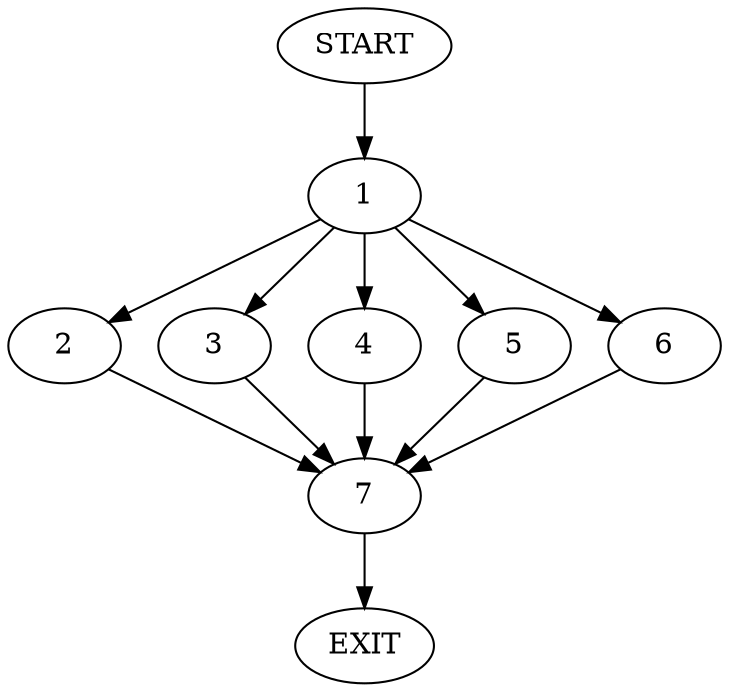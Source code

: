 digraph {
0 [label="START"]
8 [label="EXIT"]
0 -> 1
1 -> 2
1 -> 3
1 -> 4
1 -> 5
1 -> 6
5 -> 7
2 -> 7
6 -> 7
3 -> 7
4 -> 7
7 -> 8
}
